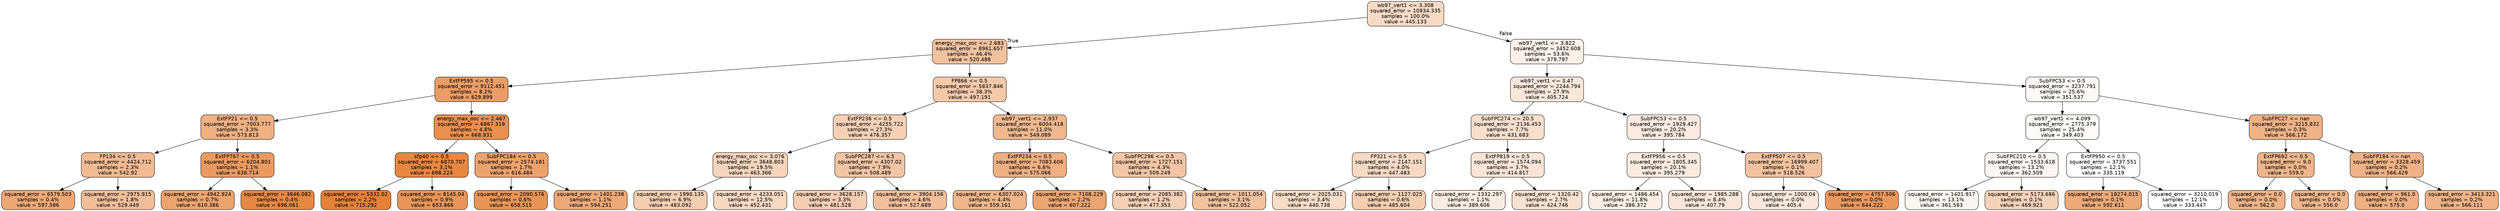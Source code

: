 digraph Tree {
node [shape=box, style="filled, rounded", color="black", fontname="helvetica"] ;
edge [fontname="helvetica"] ;
0 [label="wb97_vert1 <= 3.308\nsquared_error = 10934.335\nsamples = 100.0%\nvalue = 445.133", fillcolor="#f7dac5"] ;
1 [label="energy_max_osc <= 2.683\nsquared_error = 8961.657\nsamples = 46.4%\nvalue = 520.488", fillcolor="#f2c19e"] ;
0 -> 1 [labeldistance=2.5, labelangle=45, headlabel="True"] ;
2 [label="ExtFP595 <= 0.5\nsquared_error = 9112.451\nsamples = 8.2%\nvalue = 629.899", fillcolor="#eb9d65"] ;
1 -> 2 ;
3 [label="ExtFP21 <= 0.5\nsquared_error = 7003.777\nsamples = 3.3%\nvalue = 573.813", fillcolor="#efb082"] ;
2 -> 3 ;
4 [label="FP134 <= 0.5\nsquared_error = 4424.712\nsamples = 2.3%\nvalue = 542.92", fillcolor="#f1ba92"] ;
3 -> 4 ;
5 [label="squared_error = 6579.503\nsamples = 0.4%\nvalue = 597.586", fillcolor="#eda876"] ;
4 -> 5 ;
6 [label="squared_error = 2975.915\nsamples = 1.8%\nvalue = 529.449", fillcolor="#f2be99"] ;
4 -> 6 ;
7 [label="ExtFP767 <= 0.5\nsquared_error = 6204.801\nsamples = 1.1%\nvalue = 638.714", fillcolor="#ea9a61"] ;
3 -> 7 ;
8 [label="squared_error = 4942.924\nsamples = 0.7%\nvalue = 610.386", fillcolor="#eca46f"] ;
7 -> 8 ;
9 [label="squared_error = 3846.082\nsamples = 0.4%\nvalue = 696.061", fillcolor="#e68743"] ;
7 -> 9 ;
10 [label="energy_max_osc <= 2.467\nsquared_error = 6867.319\nsamples = 4.8%\nvalue = 668.931", fillcolor="#e89051"] ;
2 -> 10 ;
11 [label="sfp40 <= 0.5\nsquared_error = 6870.707\nsamples = 3.1%\nvalue = 698.224", fillcolor="#e68742"] ;
10 -> 11 ;
12 [label="squared_error = 5332.02\nsamples = 2.2%\nvalue = 715.292", fillcolor="#e58139"] ;
11 -> 12 ;
13 [label="squared_error = 8145.04\nsamples = 0.9%\nvalue = 653.866", fillcolor="#e99559"] ;
11 -> 13 ;
14 [label="SubFPC184 <= 0.5\nsquared_error = 2574.181\nsamples = 1.7%\nvalue = 616.484", fillcolor="#eca26c"] ;
10 -> 14 ;
15 [label="squared_error = 2090.576\nsamples = 0.6%\nvalue = 658.515", fillcolor="#e99456"] ;
14 -> 15 ;
16 [label="squared_error = 1401.238\nsamples = 1.1%\nvalue = 594.251", fillcolor="#eda978"] ;
14 -> 16 ;
17 [label="FP866 <= 0.5\nsquared_error = 5837.846\nsamples = 38.3%\nvalue = 497.191", fillcolor="#f4c9aa"] ;
1 -> 17 ;
18 [label="ExtFP236 <= 0.5\nsquared_error = 4255.722\nsamples = 27.3%\nvalue = 476.357", fillcolor="#f5d0b5"] ;
17 -> 18 ;
19 [label="energy_max_osc <= 3.076\nsquared_error = 3648.803\nsamples = 19.5%\nvalue = 463.366", fillcolor="#f6d4bc"] ;
18 -> 19 ;
20 [label="squared_error = 1990.135\nsamples = 6.9%\nvalue = 483.092", fillcolor="#f5ceb1"] ;
19 -> 20 ;
21 [label="squared_error = 4233.051\nsamples = 12.5%\nvalue = 452.431", fillcolor="#f7d8c1"] ;
19 -> 21 ;
22 [label="SubFPC287 <= 6.5\nsquared_error = 4307.02\nsamples = 7.9%\nvalue = 508.489", fillcolor="#f3c5a4"] ;
18 -> 22 ;
23 [label="squared_error = 3628.157\nsamples = 3.3%\nvalue = 481.528", fillcolor="#f5ceb2"] ;
22 -> 23 ;
24 [label="squared_error = 3904.156\nsamples = 4.6%\nvalue = 527.689", fillcolor="#f2bf9a"] ;
22 -> 24 ;
25 [label="wb97_vert1 <= 2.937\nsquared_error = 6004.418\nsamples = 11.0%\nvalue = 549.089", fillcolor="#f0b88f"] ;
17 -> 25 ;
26 [label="ExtFP234 <= 0.5\nsquared_error = 7083.606\nsamples = 6.6%\nvalue = 575.066", fillcolor="#efaf82"] ;
25 -> 26 ;
27 [label="squared_error = 6307.024\nsamples = 4.4%\nvalue = 559.161", fillcolor="#f0b58a"] ;
26 -> 27 ;
28 [label="squared_error = 7108.229\nsamples = 2.2%\nvalue = 607.222", fillcolor="#eca571"] ;
26 -> 28 ;
29 [label="SubFPC296 <= 0.5\nsquared_error = 1727.151\nsamples = 4.3%\nvalue = 509.249", fillcolor="#f3c5a4"] ;
25 -> 29 ;
30 [label="squared_error = 2085.382\nsamples = 1.2%\nvalue = 477.353", fillcolor="#f5d0b4"] ;
29 -> 30 ;
31 [label="squared_error = 1011.054\nsamples = 3.1%\nvalue = 522.052", fillcolor="#f2c19d"] ;
29 -> 31 ;
32 [label="wb97_vert1 <= 3.822\nsquared_error = 3452.608\nsamples = 53.6%\nvalue = 379.797", fillcolor="#fcf0e7"] ;
0 -> 32 [labeldistance=2.5, labelangle=-45, headlabel="False"] ;
33 [label="wb97_vert1 <= 3.47\nsquared_error = 2244.794\nsamples = 27.9%\nvalue = 405.724", fillcolor="#fae7da"] ;
32 -> 33 ;
34 [label="SubFPC274 <= 20.5\nsquared_error = 2136.453\nsamples = 7.7%\nvalue = 431.683", fillcolor="#f8dfcc"] ;
33 -> 34 ;
35 [label="FP321 <= 0.5\nsquared_error = 2147.151\nsamples = 4.0%\nvalue = 447.483", fillcolor="#f7d9c4"] ;
34 -> 35 ;
36 [label="squared_error = 2025.031\nsamples = 3.4%\nvalue = 440.738", fillcolor="#f8dcc7"] ;
35 -> 36 ;
37 [label="squared_error = 1127.025\nsamples = 0.6%\nvalue = 485.604", fillcolor="#f5cdb0"] ;
35 -> 37 ;
38 [label="ExtFP819 <= 0.5\nsquared_error = 1574.094\nsamples = 3.7%\nvalue = 414.817", fillcolor="#f9e4d5"] ;
34 -> 38 ;
39 [label="squared_error = 1332.297\nsamples = 1.1%\nvalue = 389.606", fillcolor="#fbece2"] ;
38 -> 39 ;
40 [label="squared_error = 1320.42\nsamples = 2.7%\nvalue = 424.746", fillcolor="#f9e1d0"] ;
38 -> 40 ;
41 [label="SubFPC53 <= 0.5\nsquared_error = 1929.427\nsamples = 20.2%\nvalue = 395.784", fillcolor="#fbeadf"] ;
33 -> 41 ;
42 [label="ExtFP956 <= 0.5\nsquared_error = 1805.345\nsamples = 20.1%\nvalue = 395.279", fillcolor="#fbebdf"] ;
41 -> 42 ;
43 [label="squared_error = 1486.454\nsamples = 11.8%\nvalue = 386.372", fillcolor="#fbeee4"] ;
42 -> 43 ;
44 [label="squared_error = 1985.288\nsamples = 8.4%\nvalue = 407.79", fillcolor="#fae6d8"] ;
42 -> 44 ;
45 [label="ExtFP507 <= 0.5\nsquared_error = 16999.407\nsamples = 0.1%\nvalue = 518.526", fillcolor="#f2c29f"] ;
41 -> 45 ;
46 [label="squared_error = 1000.04\nsamples = 0.0%\nvalue = 405.4", fillcolor="#fae7da"] ;
45 -> 46 ;
47 [label="squared_error = 4757.506\nsamples = 0.0%\nvalue = 644.222", fillcolor="#ea985e"] ;
45 -> 47 ;
48 [label="SubFPC53 <= 0.5\nsquared_error = 3237.791\nsamples = 25.6%\nvalue = 351.537", fillcolor="#fef9f6"] ;
32 -> 48 ;
49 [label="wb97_vert1 <= 4.099\nsquared_error = 2775.379\nsamples = 25.4%\nvalue = 349.403", fillcolor="#fefaf7"] ;
48 -> 49 ;
50 [label="SubFPC210 <= 0.5\nsquared_error = 1533.618\nsamples = 13.2%\nvalue = 362.509", fillcolor="#fdf5f0"] ;
49 -> 50 ;
51 [label="squared_error = 1401.917\nsamples = 13.1%\nvalue = 361.583", fillcolor="#fdf6f0"] ;
50 -> 51 ;
52 [label="squared_error = 5173.686\nsamples = 0.1%\nvalue = 469.923", fillcolor="#f6d2b8"] ;
50 -> 52 ;
53 [label="ExtFP950 <= 0.5\nsquared_error = 3737.551\nsamples = 12.1%\nvalue = 335.119", fillcolor="#fffefe"] ;
49 -> 53 ;
54 [label="squared_error = 18274.015\nsamples = 0.1%\nvalue = 592.611", fillcolor="#eda979"] ;
53 -> 54 ;
55 [label="squared_error = 3210.019\nsamples = 12.1%\nvalue = 333.447", fillcolor="#ffffff"] ;
53 -> 55 ;
56 [label="SubFPC27 <= nan\nsquared_error = 3215.832\nsamples = 0.3%\nvalue = 566.172", fillcolor="#efb286"] ;
48 -> 56 ;
57 [label="ExtFP692 <= 0.5\nsquared_error = 9.0\nsamples = 0.0%\nvalue = 559.0", fillcolor="#f0b58a"] ;
56 -> 57 ;
58 [label="squared_error = 0.0\nsamples = 0.0%\nvalue = 562.0", fillcolor="#efb488"] ;
57 -> 58 ;
59 [label="squared_error = 0.0\nsamples = 0.0%\nvalue = 556.0", fillcolor="#f0b68c"] ;
57 -> 59 ;
60 [label="SubFP184 <= nan\nsquared_error = 3328.459\nsamples = 0.2%\nvalue = 566.429", fillcolor="#efb286"] ;
56 -> 60 ;
61 [label="squared_error = 961.0\nsamples = 0.0%\nvalue = 575.0", fillcolor="#efaf82"] ;
60 -> 61 ;
62 [label="squared_error = 3413.321\nsamples = 0.2%\nvalue = 566.111", fillcolor="#efb286"] ;
60 -> 62 ;
}